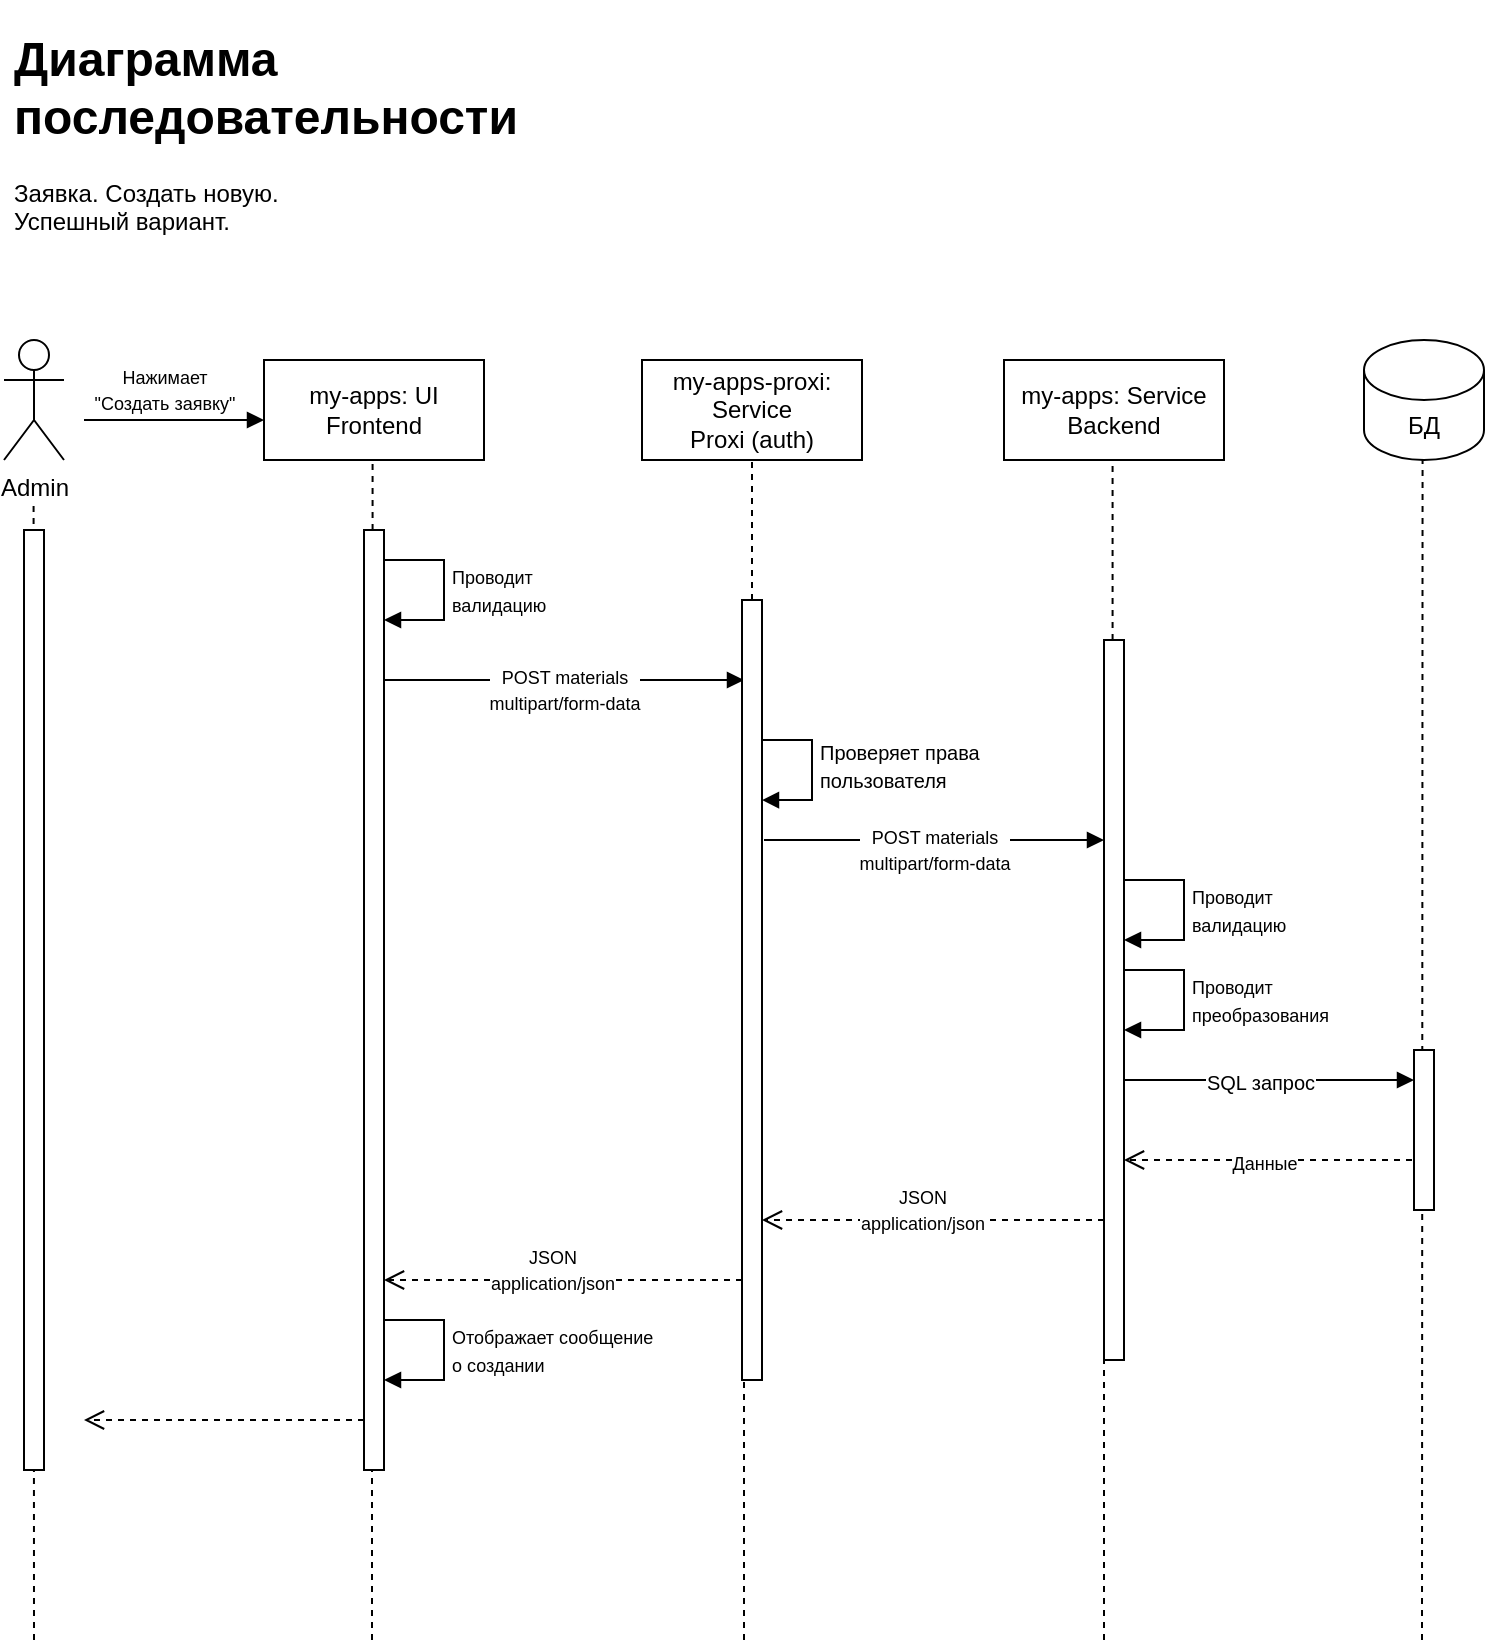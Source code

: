 <mxfile version="22.1.11" type="github">
  <diagram name="Страница — 1" id="ZxtpLFLRniHEzjhOFfhK">
    <mxGraphModel dx="1061" dy="570" grid="1" gridSize="10" guides="1" tooltips="1" connect="1" arrows="1" fold="1" page="1" pageScale="1" pageWidth="827" pageHeight="1169" math="0" shadow="0">
      <root>
        <mxCell id="0" />
        <mxCell id="1" parent="0" />
        <mxCell id="UvTEVRQt88OEjYMu4scQ-1" value="Admin" style="shape=umlActor;verticalLabelPosition=bottom;verticalAlign=top;html=1;outlineConnect=0;" parent="1" vertex="1">
          <mxGeometry x="40" y="170" width="30" height="60" as="geometry" />
        </mxCell>
        <mxCell id="UvTEVRQt88OEjYMu4scQ-2" value="my-apps: Service&lt;br&gt;Backend" style="html=1;whiteSpace=wrap;" parent="1" vertex="1">
          <mxGeometry x="540" y="180" width="110" height="50" as="geometry" />
        </mxCell>
        <mxCell id="UvTEVRQt88OEjYMu4scQ-3" value="my-apps-proxi:&lt;br&gt;Service&lt;br&gt;Proxi (auth)" style="html=1;whiteSpace=wrap;" parent="1" vertex="1">
          <mxGeometry x="359" y="180" width="110" height="50" as="geometry" />
        </mxCell>
        <mxCell id="UvTEVRQt88OEjYMu4scQ-4" value="my-apps: UI&lt;br&gt;Frontend" style="html=1;whiteSpace=wrap;" parent="1" vertex="1">
          <mxGeometry x="170" y="180" width="110" height="50" as="geometry" />
        </mxCell>
        <mxCell id="UvTEVRQt88OEjYMu4scQ-5" value="БД" style="shape=cylinder3;whiteSpace=wrap;html=1;boundedLbl=1;backgroundOutline=1;size=15;" parent="1" vertex="1">
          <mxGeometry x="720" y="170" width="60" height="60" as="geometry" />
        </mxCell>
        <mxCell id="UvTEVRQt88OEjYMu4scQ-6" value="&lt;h1&gt;Диаграмма последовательности&lt;/h1&gt;&lt;p&gt;Заявка. Создать новую. &lt;br&gt;Успешный вариант.&lt;/p&gt;" style="text;html=1;strokeColor=none;fillColor=none;spacing=5;spacingTop=-20;whiteSpace=wrap;overflow=hidden;rounded=0;" parent="1" vertex="1">
          <mxGeometry x="40" y="10" width="270" height="120" as="geometry" />
        </mxCell>
        <mxCell id="UvTEVRQt88OEjYMu4scQ-9" value="" style="endArrow=none;dashed=1;html=1;rounded=0;" parent="1" source="UvTEVRQt88OEjYMu4scQ-14" edge="1">
          <mxGeometry width="50" height="50" relative="1" as="geometry">
            <mxPoint x="224" y="820" as="sourcePoint" />
            <mxPoint x="224.29" y="230" as="targetPoint" />
          </mxGeometry>
        </mxCell>
        <mxCell id="UvTEVRQt88OEjYMu4scQ-10" value="" style="endArrow=none;dashed=1;html=1;rounded=0;" parent="1" source="UvTEVRQt88OEjYMu4scQ-22" edge="1">
          <mxGeometry width="50" height="50" relative="1" as="geometry">
            <mxPoint x="410" y="820" as="sourcePoint" />
            <mxPoint x="414" y="230" as="targetPoint" />
          </mxGeometry>
        </mxCell>
        <mxCell id="UvTEVRQt88OEjYMu4scQ-11" value="" style="endArrow=none;dashed=1;html=1;rounded=0;" parent="1" edge="1">
          <mxGeometry width="50" height="50" relative="1" as="geometry">
            <mxPoint x="749" y="820" as="sourcePoint" />
            <mxPoint x="749.29" y="230" as="targetPoint" />
          </mxGeometry>
        </mxCell>
        <mxCell id="UvTEVRQt88OEjYMu4scQ-12" value="" style="endArrow=none;dashed=1;html=1;rounded=0;" parent="1" source="UvTEVRQt88OEjYMu4scQ-25" edge="1">
          <mxGeometry width="50" height="50" relative="1" as="geometry">
            <mxPoint x="590" y="810" as="sourcePoint" />
            <mxPoint x="594.29" y="230" as="targetPoint" />
          </mxGeometry>
        </mxCell>
        <mxCell id="UvTEVRQt88OEjYMu4scQ-13" value="&lt;font style=&quot;font-size: 9px;&quot;&gt;Нажимает &lt;br&gt;&lt;/font&gt;&lt;font style=&quot;font-size: 9px;&quot;&gt;&quot;Создать заявку&quot;&lt;/font&gt;" style="html=1;verticalAlign=bottom;endArrow=block;curved=0;rounded=0;" parent="1" edge="1">
          <mxGeometry x="-0.111" width="80" relative="1" as="geometry">
            <mxPoint x="80" y="210" as="sourcePoint" />
            <mxPoint x="170" y="210" as="targetPoint" />
            <mxPoint as="offset" />
          </mxGeometry>
        </mxCell>
        <mxCell id="UvTEVRQt88OEjYMu4scQ-15" value="" style="endArrow=none;dashed=1;html=1;rounded=0;" parent="1" target="UvTEVRQt88OEjYMu4scQ-14" edge="1">
          <mxGeometry width="50" height="50" relative="1" as="geometry">
            <mxPoint x="224" y="820" as="sourcePoint" />
            <mxPoint x="224.29" y="230" as="targetPoint" />
          </mxGeometry>
        </mxCell>
        <mxCell id="UvTEVRQt88OEjYMu4scQ-14" value="" style="html=1;points=[[0,0,0,0,5],[0,1,0,0,-5],[1,0,0,0,5],[1,1,0,0,-5]];perimeter=orthogonalPerimeter;outlineConnect=0;targetShapes=umlLifeline;portConstraint=eastwest;newEdgeStyle={&quot;curved&quot;:0,&quot;rounded&quot;:0};" parent="1" vertex="1">
          <mxGeometry x="220" y="265" width="10" height="470" as="geometry" />
        </mxCell>
        <mxCell id="UvTEVRQt88OEjYMu4scQ-19" value="&lt;font style=&quot;font-size: 9px;&quot;&gt;Проводит &lt;br&gt;валидацию&lt;/font&gt;" style="html=1;align=left;spacingLeft=2;endArrow=block;rounded=0;edgeStyle=orthogonalEdgeStyle;curved=0;rounded=0;" parent="1" edge="1" target="UvTEVRQt88OEjYMu4scQ-25">
          <mxGeometry relative="1" as="geometry">
            <mxPoint x="600" y="440" as="sourcePoint" />
            <Array as="points">
              <mxPoint x="630" y="440" />
              <mxPoint x="630" y="470" />
            </Array>
            <mxPoint x="605" y="470" as="targetPoint" />
          </mxGeometry>
        </mxCell>
        <mxCell id="UvTEVRQt88OEjYMu4scQ-20" value="&lt;font style=&quot;font-size: 9px;&quot;&gt;POST materials&lt;br&gt;multipart/form-data&lt;/font&gt;" style="html=1;verticalAlign=bottom;endArrow=block;curved=0;rounded=0;" parent="1" edge="1">
          <mxGeometry y="-20" width="80" relative="1" as="geometry">
            <mxPoint x="230" y="340" as="sourcePoint" />
            <mxPoint x="410" y="340" as="targetPoint" />
            <mxPoint as="offset" />
          </mxGeometry>
        </mxCell>
        <mxCell id="UvTEVRQt88OEjYMu4scQ-21" value="&lt;font size=&quot;1&quot;&gt;Проверяет права&lt;br&gt;пользователя&lt;br&gt;&lt;/font&gt;" style="html=1;align=left;spacingLeft=2;endArrow=block;rounded=0;edgeStyle=orthogonalEdgeStyle;curved=0;rounded=0;" parent="1" edge="1">
          <mxGeometry relative="1" as="geometry">
            <mxPoint x="414" y="370" as="sourcePoint" />
            <Array as="points">
              <mxPoint x="444" y="400" />
            </Array>
            <mxPoint x="419.0" y="400.034" as="targetPoint" />
          </mxGeometry>
        </mxCell>
        <mxCell id="UvTEVRQt88OEjYMu4scQ-23" value="" style="endArrow=none;dashed=1;html=1;rounded=0;" parent="1" target="UvTEVRQt88OEjYMu4scQ-22" edge="1">
          <mxGeometry width="50" height="50" relative="1" as="geometry">
            <mxPoint x="410" y="820" as="sourcePoint" />
            <mxPoint x="414" y="230" as="targetPoint" />
          </mxGeometry>
        </mxCell>
        <mxCell id="UvTEVRQt88OEjYMu4scQ-22" value="" style="html=1;points=[[0,0,0,0,5],[0,1,0,0,-5],[1,0,0,0,5],[1,1,0,0,-5]];perimeter=orthogonalPerimeter;outlineConnect=0;targetShapes=umlLifeline;portConstraint=eastwest;newEdgeStyle={&quot;curved&quot;:0,&quot;rounded&quot;:0};" parent="1" vertex="1">
          <mxGeometry x="409" y="300" width="10" height="390" as="geometry" />
        </mxCell>
        <mxCell id="UvTEVRQt88OEjYMu4scQ-24" value="&lt;font style=&quot;font-size: 9px;&quot;&gt;Проводит &lt;br&gt;валидацию&lt;/font&gt;" style="html=1;align=left;spacingLeft=2;endArrow=block;rounded=0;edgeStyle=orthogonalEdgeStyle;curved=0;rounded=0;" parent="1" edge="1" target="UvTEVRQt88OEjYMu4scQ-14">
          <mxGeometry relative="1" as="geometry">
            <mxPoint x="230" y="280" as="sourcePoint" />
            <Array as="points">
              <mxPoint x="260" y="280" />
              <mxPoint x="260" y="310" />
            </Array>
            <mxPoint x="235.0" y="310.034" as="targetPoint" />
          </mxGeometry>
        </mxCell>
        <mxCell id="UvTEVRQt88OEjYMu4scQ-26" value="" style="endArrow=none;dashed=1;html=1;rounded=0;" parent="1" target="UvTEVRQt88OEjYMu4scQ-25" edge="1">
          <mxGeometry width="50" height="50" relative="1" as="geometry">
            <mxPoint x="590" y="820" as="sourcePoint" />
            <mxPoint x="594.29" y="230" as="targetPoint" />
          </mxGeometry>
        </mxCell>
        <mxCell id="UvTEVRQt88OEjYMu4scQ-25" value="" style="html=1;points=[[0,0,0,0,5],[0,1,0,0,-5],[1,0,0,0,5],[1,1,0,0,-5]];perimeter=orthogonalPerimeter;outlineConnect=0;targetShapes=umlLifeline;portConstraint=eastwest;newEdgeStyle={&quot;curved&quot;:0,&quot;rounded&quot;:0};" parent="1" vertex="1">
          <mxGeometry x="590" y="320" width="10" height="360" as="geometry" />
        </mxCell>
        <mxCell id="UvTEVRQt88OEjYMu4scQ-27" value="&lt;font style=&quot;font-size: 9px;&quot;&gt;POST materials&lt;br&gt;multipart/form-data&lt;/font&gt;" style="html=1;verticalAlign=bottom;endArrow=block;curved=0;rounded=0;" parent="1" target="UvTEVRQt88OEjYMu4scQ-25" edge="1">
          <mxGeometry y="-20" width="80" relative="1" as="geometry">
            <mxPoint x="420" y="420" as="sourcePoint" />
            <mxPoint x="580" y="420" as="targetPoint" />
            <mxPoint as="offset" />
          </mxGeometry>
        </mxCell>
        <mxCell id="UvTEVRQt88OEjYMu4scQ-28" value="&lt;font style=&quot;font-size: 9px;&quot;&gt;Проводит &lt;br&gt;преобразования&lt;br&gt;&lt;/font&gt;" style="html=1;align=left;spacingLeft=2;endArrow=block;rounded=0;edgeStyle=orthogonalEdgeStyle;curved=0;rounded=0;" parent="1" edge="1" target="UvTEVRQt88OEjYMu4scQ-25">
          <mxGeometry relative="1" as="geometry">
            <mxPoint x="600" y="484.98" as="sourcePoint" />
            <Array as="points">
              <mxPoint x="630" y="485" />
              <mxPoint x="630" y="515" />
            </Array>
            <mxPoint x="605.0" y="515.014" as="targetPoint" />
          </mxGeometry>
        </mxCell>
        <mxCell id="UvTEVRQt88OEjYMu4scQ-29" value="&lt;font size=&quot;1&quot;&gt;SQL запрос&lt;/font&gt;" style="html=1;verticalAlign=bottom;endArrow=block;curved=0;rounded=0;" parent="1" edge="1">
          <mxGeometry x="-0.067" y="-10" width="80" relative="1" as="geometry">
            <mxPoint x="600" y="540" as="sourcePoint" />
            <mxPoint x="745" y="540" as="targetPoint" />
            <mxPoint as="offset" />
          </mxGeometry>
        </mxCell>
        <mxCell id="UvTEVRQt88OEjYMu4scQ-30" value="&lt;font style=&quot;font-size: 9px;&quot;&gt;Данные&lt;/font&gt;" style="html=1;verticalAlign=bottom;endArrow=open;dashed=1;endSize=8;curved=0;rounded=0;" parent="1" target="UvTEVRQt88OEjYMu4scQ-25" edge="1">
          <mxGeometry x="0.067" y="10" relative="1" as="geometry">
            <mxPoint x="750" y="580" as="sourcePoint" />
            <mxPoint x="670" y="580" as="targetPoint" />
            <mxPoint as="offset" />
          </mxGeometry>
        </mxCell>
        <mxCell id="UvTEVRQt88OEjYMu4scQ-31" value="" style="html=1;points=[[0,0,0,0,5],[0,1,0,0,-5],[1,0,0,0,5],[1,1,0,0,-5]];perimeter=orthogonalPerimeter;outlineConnect=0;targetShapes=umlLifeline;portConstraint=eastwest;newEdgeStyle={&quot;curved&quot;:0,&quot;rounded&quot;:0};" parent="1" vertex="1">
          <mxGeometry x="745" y="525" width="10" height="80" as="geometry" />
        </mxCell>
        <mxCell id="2NCZLxVFF9TDfobB93UY-1" value="&lt;font style=&quot;font-size: 9px;&quot;&gt;JSON&lt;br&gt;application/json&lt;br&gt;&lt;/font&gt;" style="html=1;verticalAlign=bottom;endArrow=open;dashed=1;endSize=8;curved=0;rounded=0;" edge="1" parent="1" target="UvTEVRQt88OEjYMu4scQ-22">
          <mxGeometry x="0.067" y="10" relative="1" as="geometry">
            <mxPoint x="590" y="610" as="sourcePoint" />
            <mxPoint x="440" y="610" as="targetPoint" />
            <mxPoint as="offset" />
          </mxGeometry>
        </mxCell>
        <mxCell id="2NCZLxVFF9TDfobB93UY-2" value="&lt;font style=&quot;font-size: 9px;&quot;&gt;JSON&lt;br&gt;application/json&lt;br&gt;&lt;/font&gt;" style="html=1;verticalAlign=bottom;endArrow=open;dashed=1;endSize=8;curved=0;rounded=0;" edge="1" parent="1" target="UvTEVRQt88OEjYMu4scQ-14">
          <mxGeometry x="0.067" y="10" relative="1" as="geometry">
            <mxPoint x="409" y="640" as="sourcePoint" />
            <mxPoint x="238" y="640" as="targetPoint" />
            <mxPoint as="offset" />
          </mxGeometry>
        </mxCell>
        <mxCell id="2NCZLxVFF9TDfobB93UY-3" value="&lt;font style=&quot;font-size: 9px;&quot;&gt;Отображает сообщение&lt;br&gt;о создании&lt;br&gt;&lt;/font&gt;" style="html=1;align=left;spacingLeft=2;endArrow=block;rounded=0;edgeStyle=orthogonalEdgeStyle;curved=0;rounded=0;" edge="1" parent="1" target="UvTEVRQt88OEjYMu4scQ-14">
          <mxGeometry relative="1" as="geometry">
            <mxPoint x="230" y="660" as="sourcePoint" />
            <Array as="points">
              <mxPoint x="260" y="660" />
              <mxPoint x="260" y="690" />
            </Array>
            <mxPoint x="235.0" y="690.034" as="targetPoint" />
          </mxGeometry>
        </mxCell>
        <mxCell id="2NCZLxVFF9TDfobB93UY-4" value="" style="endArrow=none;dashed=1;html=1;rounded=0;" edge="1" parent="1">
          <mxGeometry width="50" height="50" relative="1" as="geometry">
            <mxPoint x="55" y="820" as="sourcePoint" />
            <mxPoint x="54.79" y="250" as="targetPoint" />
          </mxGeometry>
        </mxCell>
        <mxCell id="2NCZLxVFF9TDfobB93UY-5" value="" style="html=1;points=[[0,0,0,0,5],[0,1,0,0,-5],[1,0,0,0,5],[1,1,0,0,-5]];perimeter=orthogonalPerimeter;outlineConnect=0;targetShapes=umlLifeline;portConstraint=eastwest;newEdgeStyle={&quot;curved&quot;:0,&quot;rounded&quot;:0};" vertex="1" parent="1">
          <mxGeometry x="50" y="265" width="10" height="470" as="geometry" />
        </mxCell>
        <mxCell id="2NCZLxVFF9TDfobB93UY-6" value="" style="html=1;verticalAlign=bottom;endArrow=open;dashed=1;endSize=8;curved=0;rounded=0;" edge="1" parent="1">
          <mxGeometry relative="1" as="geometry">
            <mxPoint x="220" y="710" as="sourcePoint" />
            <mxPoint x="80" y="710" as="targetPoint" />
          </mxGeometry>
        </mxCell>
      </root>
    </mxGraphModel>
  </diagram>
</mxfile>
